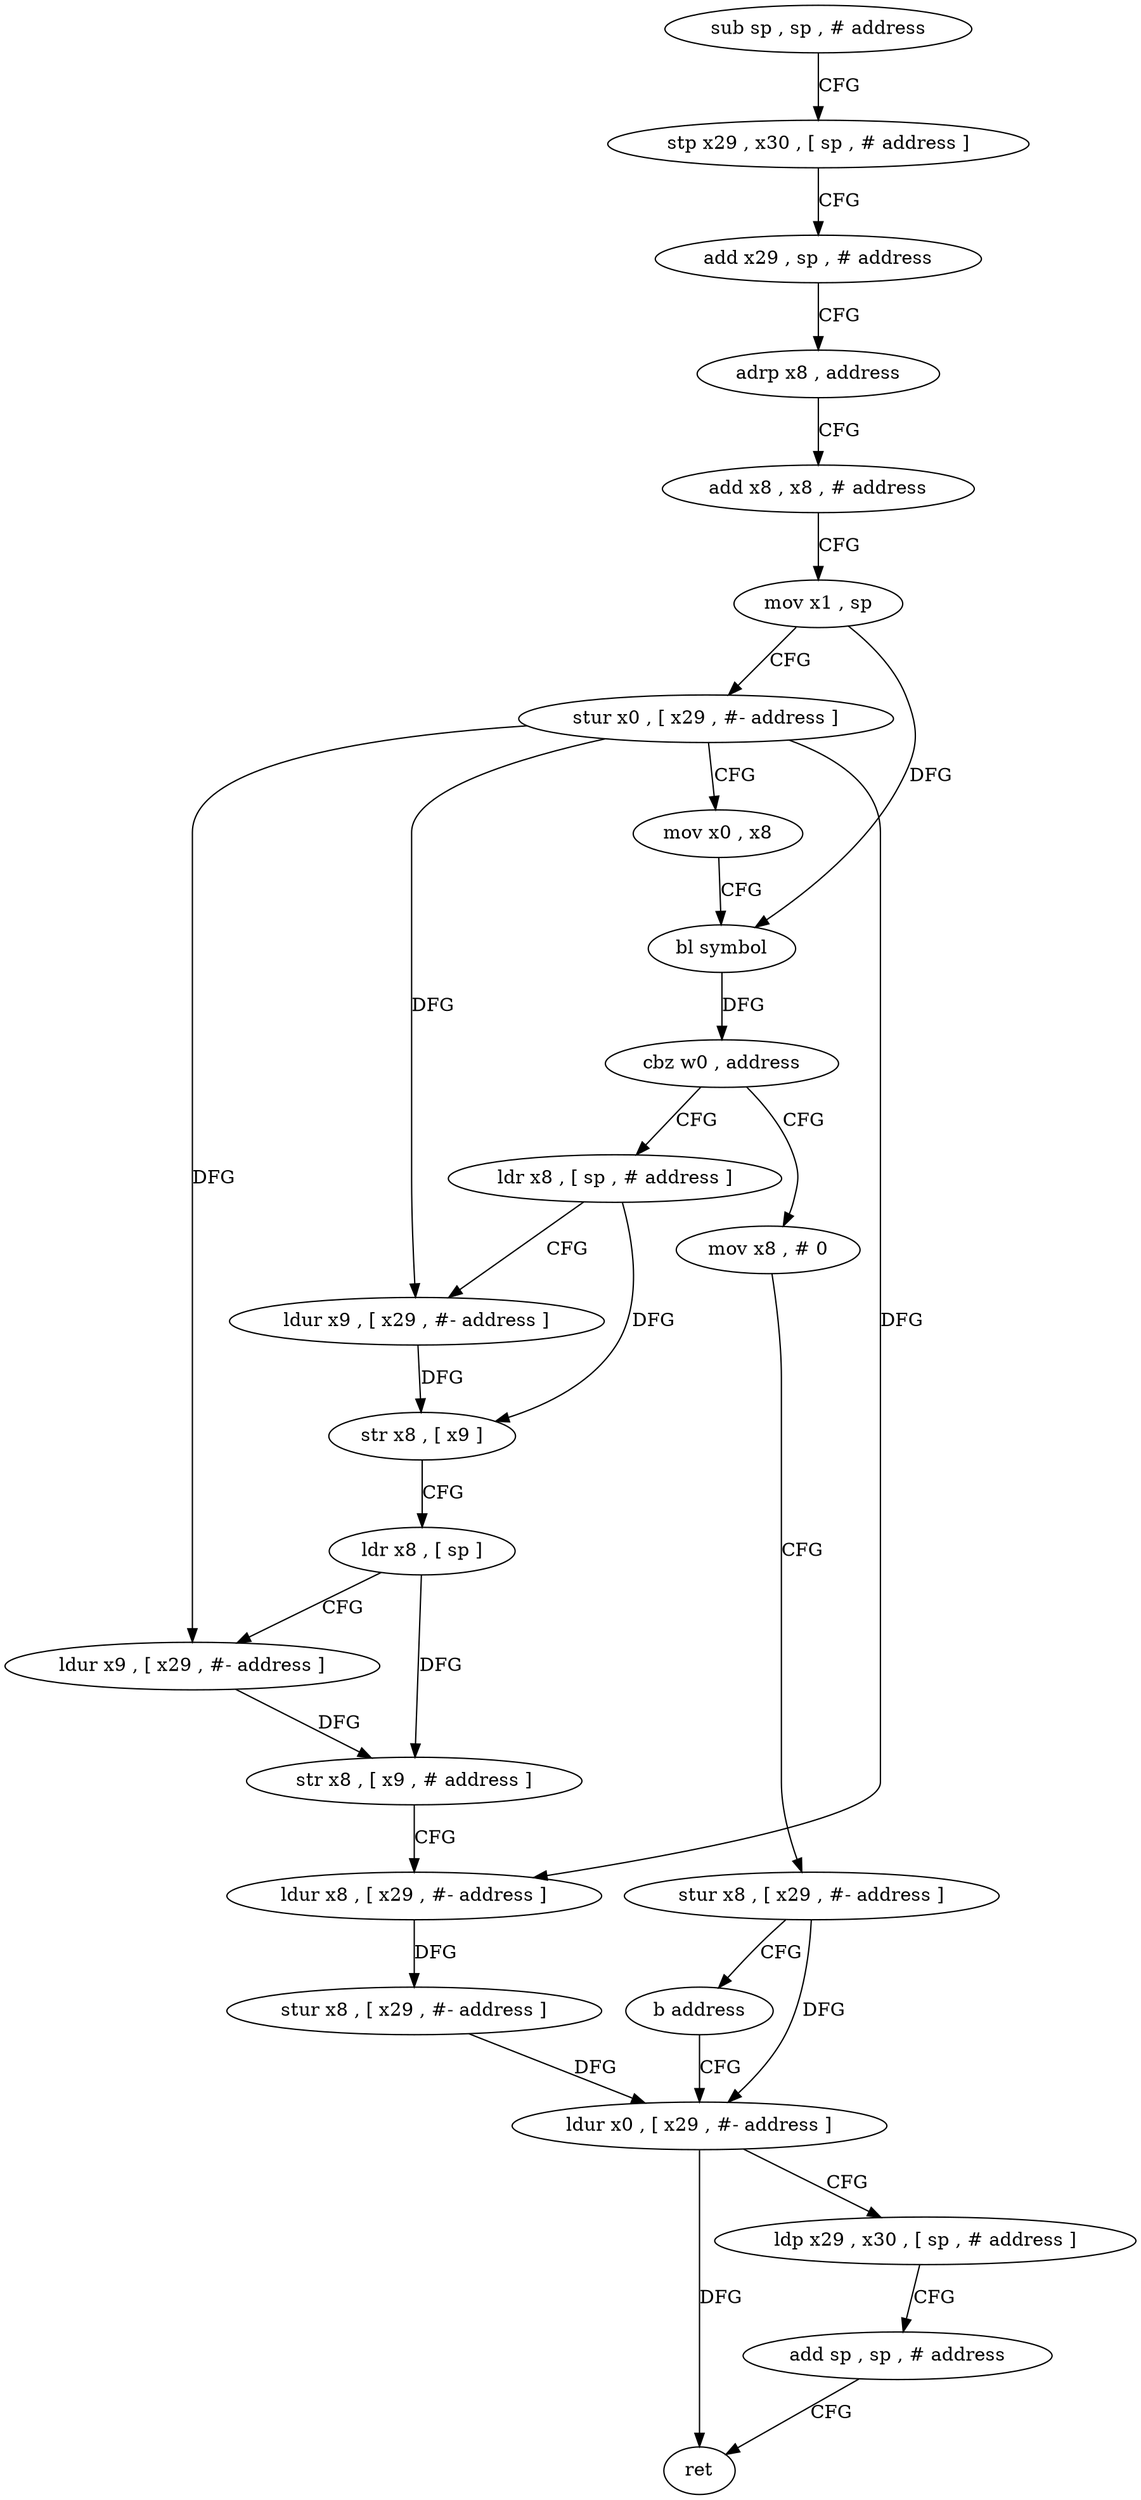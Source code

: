 digraph "func" {
"4249228" [label = "sub sp , sp , # address" ]
"4249232" [label = "stp x29 , x30 , [ sp , # address ]" ]
"4249236" [label = "add x29 , sp , # address" ]
"4249240" [label = "adrp x8 , address" ]
"4249244" [label = "add x8 , x8 , # address" ]
"4249248" [label = "mov x1 , sp" ]
"4249252" [label = "stur x0 , [ x29 , #- address ]" ]
"4249256" [label = "mov x0 , x8" ]
"4249260" [label = "bl symbol" ]
"4249264" [label = "cbz w0 , address" ]
"4249280" [label = "ldr x8 , [ sp , # address ]" ]
"4249268" [label = "mov x8 , # 0" ]
"4249284" [label = "ldur x9 , [ x29 , #- address ]" ]
"4249288" [label = "str x8 , [ x9 ]" ]
"4249292" [label = "ldr x8 , [ sp ]" ]
"4249296" [label = "ldur x9 , [ x29 , #- address ]" ]
"4249300" [label = "str x8 , [ x9 , # address ]" ]
"4249304" [label = "ldur x8 , [ x29 , #- address ]" ]
"4249308" [label = "stur x8 , [ x29 , #- address ]" ]
"4249312" [label = "ldur x0 , [ x29 , #- address ]" ]
"4249272" [label = "stur x8 , [ x29 , #- address ]" ]
"4249276" [label = "b address" ]
"4249316" [label = "ldp x29 , x30 , [ sp , # address ]" ]
"4249320" [label = "add sp , sp , # address" ]
"4249324" [label = "ret" ]
"4249228" -> "4249232" [ label = "CFG" ]
"4249232" -> "4249236" [ label = "CFG" ]
"4249236" -> "4249240" [ label = "CFG" ]
"4249240" -> "4249244" [ label = "CFG" ]
"4249244" -> "4249248" [ label = "CFG" ]
"4249248" -> "4249252" [ label = "CFG" ]
"4249248" -> "4249260" [ label = "DFG" ]
"4249252" -> "4249256" [ label = "CFG" ]
"4249252" -> "4249284" [ label = "DFG" ]
"4249252" -> "4249296" [ label = "DFG" ]
"4249252" -> "4249304" [ label = "DFG" ]
"4249256" -> "4249260" [ label = "CFG" ]
"4249260" -> "4249264" [ label = "DFG" ]
"4249264" -> "4249280" [ label = "CFG" ]
"4249264" -> "4249268" [ label = "CFG" ]
"4249280" -> "4249284" [ label = "CFG" ]
"4249280" -> "4249288" [ label = "DFG" ]
"4249268" -> "4249272" [ label = "CFG" ]
"4249284" -> "4249288" [ label = "DFG" ]
"4249288" -> "4249292" [ label = "CFG" ]
"4249292" -> "4249296" [ label = "CFG" ]
"4249292" -> "4249300" [ label = "DFG" ]
"4249296" -> "4249300" [ label = "DFG" ]
"4249300" -> "4249304" [ label = "CFG" ]
"4249304" -> "4249308" [ label = "DFG" ]
"4249308" -> "4249312" [ label = "DFG" ]
"4249312" -> "4249316" [ label = "CFG" ]
"4249312" -> "4249324" [ label = "DFG" ]
"4249272" -> "4249276" [ label = "CFG" ]
"4249272" -> "4249312" [ label = "DFG" ]
"4249276" -> "4249312" [ label = "CFG" ]
"4249316" -> "4249320" [ label = "CFG" ]
"4249320" -> "4249324" [ label = "CFG" ]
}
